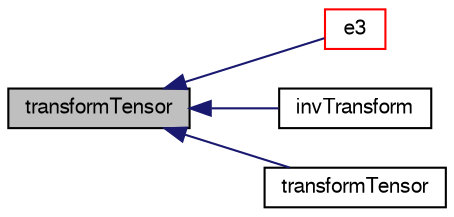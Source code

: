 digraph "transformTensor"
{
  bgcolor="transparent";
  edge [fontname="FreeSans",fontsize="10",labelfontname="FreeSans",labelfontsize="10"];
  node [fontname="FreeSans",fontsize="10",shape=record];
  rankdir="LR";
  Node1001 [label="transformTensor",height=0.2,width=0.4,color="black", fillcolor="grey75", style="filled", fontcolor="black"];
  Node1001 -> Node1002 [dir="back",color="midnightblue",fontsize="10",style="solid",fontname="FreeSans"];
  Node1002 [label="e3",height=0.2,width=0.4,color="red",URL="$a24990.html#ac1398080ba7864f25e4619dc2e602dee",tooltip="Return local Cartesian z-axis. "];
  Node1001 -> Node1004 [dir="back",color="midnightblue",fontsize="10",style="solid",fontname="FreeSans"];
  Node1004 [label="invTransform",height=0.2,width=0.4,color="black",URL="$a24990.html#a3535f5647b15ab1a1efe840f72fc0103",tooltip="Inverse transform vector using transformation tensor. "];
  Node1001 -> Node1005 [dir="back",color="midnightblue",fontsize="10",style="solid",fontname="FreeSans"];
  Node1005 [label="transformTensor",height=0.2,width=0.4,color="black",URL="$a24990.html#aa1f3a67f32654eefd12043cbbab436a3",tooltip="Transform tensor using transformation tensorField. "];
}
